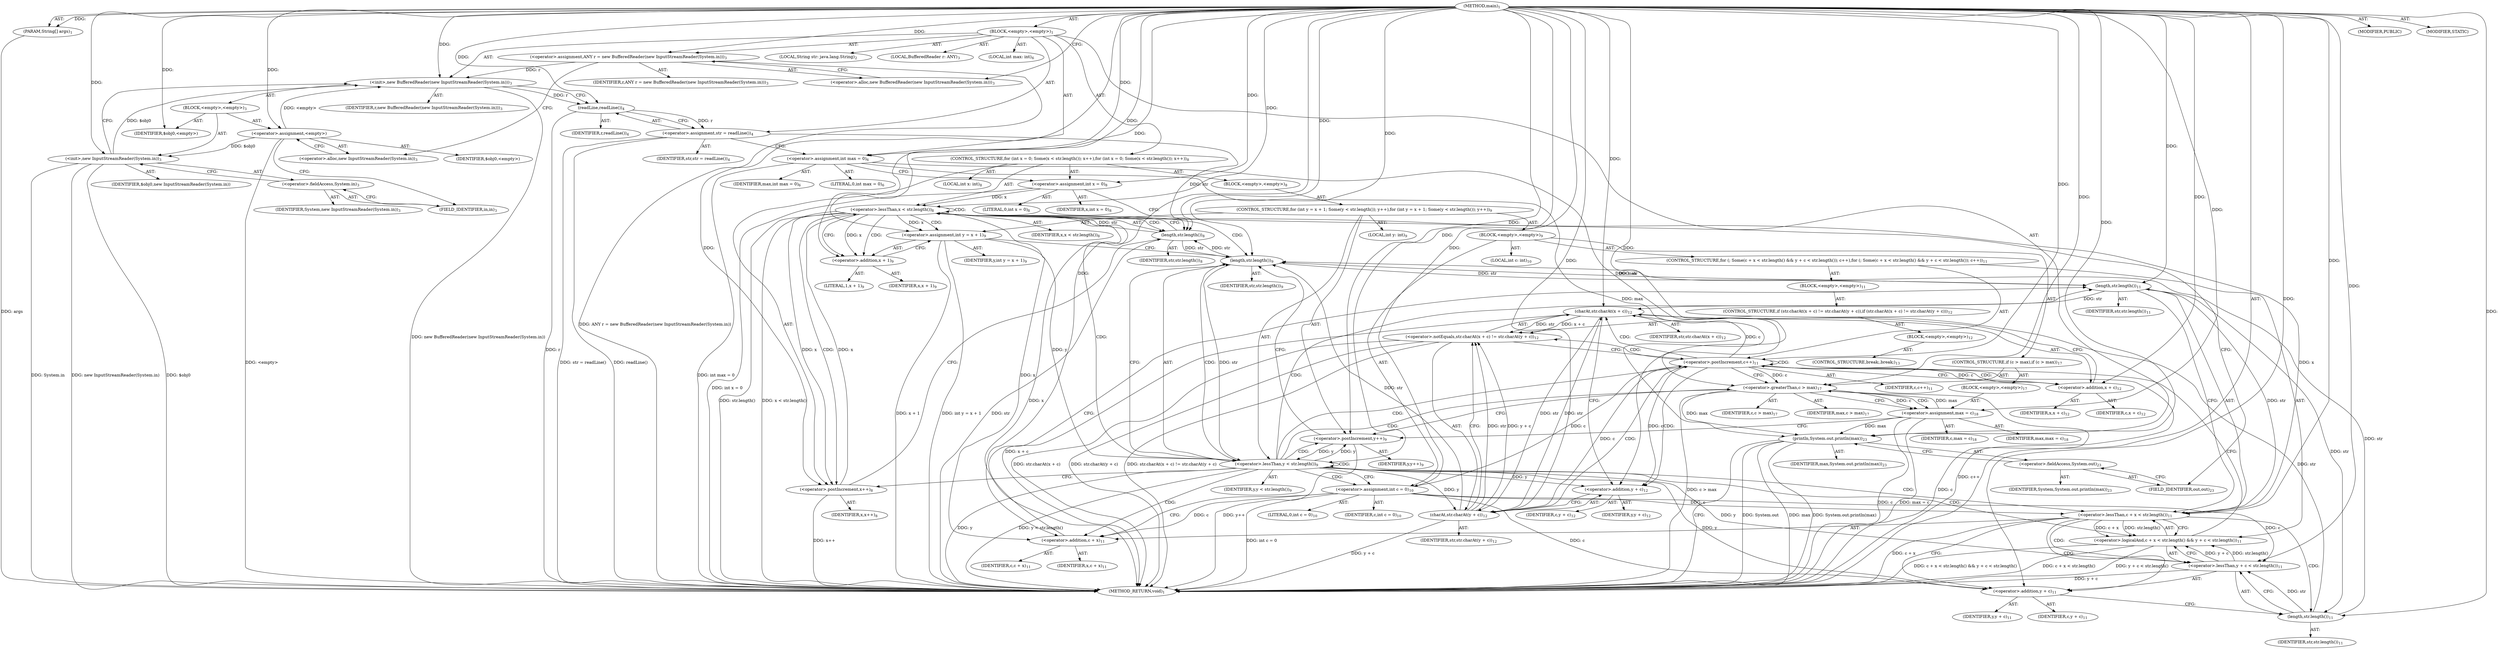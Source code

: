 digraph "main" {  
"19" [label = <(METHOD,main)<SUB>1</SUB>> ]
"20" [label = <(PARAM,String[] args)<SUB>1</SUB>> ]
"21" [label = <(BLOCK,&lt;empty&gt;,&lt;empty&gt;)<SUB>1</SUB>> ]
"22" [label = <(LOCAL,String str: java.lang.String)<SUB>2</SUB>> ]
"4" [label = <(LOCAL,BufferedReader r: ANY)<SUB>3</SUB>> ]
"23" [label = <(&lt;operator&gt;.assignment,ANY r = new BufferedReader(new InputStreamReader(System.in)))<SUB>3</SUB>> ]
"24" [label = <(IDENTIFIER,r,ANY r = new BufferedReader(new InputStreamReader(System.in)))<SUB>3</SUB>> ]
"25" [label = <(&lt;operator&gt;.alloc,new BufferedReader(new InputStreamReader(System.in)))<SUB>3</SUB>> ]
"26" [label = <(&lt;init&gt;,new BufferedReader(new InputStreamReader(System.in)))<SUB>3</SUB>> ]
"3" [label = <(IDENTIFIER,r,new BufferedReader(new InputStreamReader(System.in)))<SUB>3</SUB>> ]
"27" [label = <(BLOCK,&lt;empty&gt;,&lt;empty&gt;)<SUB>3</SUB>> ]
"28" [label = <(&lt;operator&gt;.assignment,&lt;empty&gt;)> ]
"29" [label = <(IDENTIFIER,$obj0,&lt;empty&gt;)> ]
"30" [label = <(&lt;operator&gt;.alloc,new InputStreamReader(System.in))<SUB>3</SUB>> ]
"31" [label = <(&lt;init&gt;,new InputStreamReader(System.in))<SUB>3</SUB>> ]
"32" [label = <(IDENTIFIER,$obj0,new InputStreamReader(System.in))> ]
"33" [label = <(&lt;operator&gt;.fieldAccess,System.in)<SUB>3</SUB>> ]
"34" [label = <(IDENTIFIER,System,new InputStreamReader(System.in))<SUB>3</SUB>> ]
"35" [label = <(FIELD_IDENTIFIER,in,in)<SUB>3</SUB>> ]
"36" [label = <(IDENTIFIER,$obj0,&lt;empty&gt;)> ]
"37" [label = <(&lt;operator&gt;.assignment,str = readLine())<SUB>4</SUB>> ]
"38" [label = <(IDENTIFIER,str,str = readLine())<SUB>4</SUB>> ]
"39" [label = <(readLine,readLine())<SUB>4</SUB>> ]
"40" [label = <(IDENTIFIER,r,readLine())<SUB>4</SUB>> ]
"41" [label = <(LOCAL,int max: int)<SUB>6</SUB>> ]
"42" [label = <(&lt;operator&gt;.assignment,int max = 0)<SUB>6</SUB>> ]
"43" [label = <(IDENTIFIER,max,int max = 0)<SUB>6</SUB>> ]
"44" [label = <(LITERAL,0,int max = 0)<SUB>6</SUB>> ]
"45" [label = <(CONTROL_STRUCTURE,for (int x = 0; Some(x &lt; str.length()); x++),for (int x = 0; Some(x &lt; str.length()); x++))<SUB>8</SUB>> ]
"46" [label = <(LOCAL,int x: int)<SUB>8</SUB>> ]
"47" [label = <(&lt;operator&gt;.assignment,int x = 0)<SUB>8</SUB>> ]
"48" [label = <(IDENTIFIER,x,int x = 0)<SUB>8</SUB>> ]
"49" [label = <(LITERAL,0,int x = 0)<SUB>8</SUB>> ]
"50" [label = <(&lt;operator&gt;.lessThan,x &lt; str.length())<SUB>8</SUB>> ]
"51" [label = <(IDENTIFIER,x,x &lt; str.length())<SUB>8</SUB>> ]
"52" [label = <(length,str.length())<SUB>8</SUB>> ]
"53" [label = <(IDENTIFIER,str,str.length())<SUB>8</SUB>> ]
"54" [label = <(&lt;operator&gt;.postIncrement,x++)<SUB>8</SUB>> ]
"55" [label = <(IDENTIFIER,x,x++)<SUB>8</SUB>> ]
"56" [label = <(BLOCK,&lt;empty&gt;,&lt;empty&gt;)<SUB>8</SUB>> ]
"57" [label = <(CONTROL_STRUCTURE,for (int y = x + 1; Some(y &lt; str.length()); y++),for (int y = x + 1; Some(y &lt; str.length()); y++))<SUB>9</SUB>> ]
"58" [label = <(LOCAL,int y: int)<SUB>9</SUB>> ]
"59" [label = <(&lt;operator&gt;.assignment,int y = x + 1)<SUB>9</SUB>> ]
"60" [label = <(IDENTIFIER,y,int y = x + 1)<SUB>9</SUB>> ]
"61" [label = <(&lt;operator&gt;.addition,x + 1)<SUB>9</SUB>> ]
"62" [label = <(IDENTIFIER,x,x + 1)<SUB>9</SUB>> ]
"63" [label = <(LITERAL,1,x + 1)<SUB>9</SUB>> ]
"64" [label = <(&lt;operator&gt;.lessThan,y &lt; str.length())<SUB>9</SUB>> ]
"65" [label = <(IDENTIFIER,y,y &lt; str.length())<SUB>9</SUB>> ]
"66" [label = <(length,str.length())<SUB>9</SUB>> ]
"67" [label = <(IDENTIFIER,str,str.length())<SUB>9</SUB>> ]
"68" [label = <(&lt;operator&gt;.postIncrement,y++)<SUB>9</SUB>> ]
"69" [label = <(IDENTIFIER,y,y++)<SUB>9</SUB>> ]
"70" [label = <(BLOCK,&lt;empty&gt;,&lt;empty&gt;)<SUB>9</SUB>> ]
"71" [label = <(LOCAL,int c: int)<SUB>10</SUB>> ]
"72" [label = <(&lt;operator&gt;.assignment,int c = 0)<SUB>10</SUB>> ]
"73" [label = <(IDENTIFIER,c,int c = 0)<SUB>10</SUB>> ]
"74" [label = <(LITERAL,0,int c = 0)<SUB>10</SUB>> ]
"75" [label = <(CONTROL_STRUCTURE,for (; Some(c + x &lt; str.length() &amp;&amp; y + c &lt; str.length()); c++),for (; Some(c + x &lt; str.length() &amp;&amp; y + c &lt; str.length()); c++))<SUB>11</SUB>> ]
"76" [label = <(&lt;operator&gt;.logicalAnd,c + x &lt; str.length() &amp;&amp; y + c &lt; str.length())<SUB>11</SUB>> ]
"77" [label = <(&lt;operator&gt;.lessThan,c + x &lt; str.length())<SUB>11</SUB>> ]
"78" [label = <(&lt;operator&gt;.addition,c + x)<SUB>11</SUB>> ]
"79" [label = <(IDENTIFIER,c,c + x)<SUB>11</SUB>> ]
"80" [label = <(IDENTIFIER,x,c + x)<SUB>11</SUB>> ]
"81" [label = <(length,str.length())<SUB>11</SUB>> ]
"82" [label = <(IDENTIFIER,str,str.length())<SUB>11</SUB>> ]
"83" [label = <(&lt;operator&gt;.lessThan,y + c &lt; str.length())<SUB>11</SUB>> ]
"84" [label = <(&lt;operator&gt;.addition,y + c)<SUB>11</SUB>> ]
"85" [label = <(IDENTIFIER,y,y + c)<SUB>11</SUB>> ]
"86" [label = <(IDENTIFIER,c,y + c)<SUB>11</SUB>> ]
"87" [label = <(length,str.length())<SUB>11</SUB>> ]
"88" [label = <(IDENTIFIER,str,str.length())<SUB>11</SUB>> ]
"89" [label = <(&lt;operator&gt;.postIncrement,c++)<SUB>11</SUB>> ]
"90" [label = <(IDENTIFIER,c,c++)<SUB>11</SUB>> ]
"91" [label = <(BLOCK,&lt;empty&gt;,&lt;empty&gt;)<SUB>11</SUB>> ]
"92" [label = <(CONTROL_STRUCTURE,if (str.charAt(x + c) != str.charAt(y + c)),if (str.charAt(x + c) != str.charAt(y + c)))<SUB>12</SUB>> ]
"93" [label = <(&lt;operator&gt;.notEquals,str.charAt(x + c) != str.charAt(y + c))<SUB>12</SUB>> ]
"94" [label = <(charAt,str.charAt(x + c))<SUB>12</SUB>> ]
"95" [label = <(IDENTIFIER,str,str.charAt(x + c))<SUB>12</SUB>> ]
"96" [label = <(&lt;operator&gt;.addition,x + c)<SUB>12</SUB>> ]
"97" [label = <(IDENTIFIER,x,x + c)<SUB>12</SUB>> ]
"98" [label = <(IDENTIFIER,c,x + c)<SUB>12</SUB>> ]
"99" [label = <(charAt,str.charAt(y + c))<SUB>12</SUB>> ]
"100" [label = <(IDENTIFIER,str,str.charAt(y + c))<SUB>12</SUB>> ]
"101" [label = <(&lt;operator&gt;.addition,y + c)<SUB>12</SUB>> ]
"102" [label = <(IDENTIFIER,y,y + c)<SUB>12</SUB>> ]
"103" [label = <(IDENTIFIER,c,y + c)<SUB>12</SUB>> ]
"104" [label = <(BLOCK,&lt;empty&gt;,&lt;empty&gt;)<SUB>12</SUB>> ]
"105" [label = <(CONTROL_STRUCTURE,break;,break;)<SUB>13</SUB>> ]
"106" [label = <(CONTROL_STRUCTURE,if (c &gt; max),if (c &gt; max))<SUB>17</SUB>> ]
"107" [label = <(&lt;operator&gt;.greaterThan,c &gt; max)<SUB>17</SUB>> ]
"108" [label = <(IDENTIFIER,c,c &gt; max)<SUB>17</SUB>> ]
"109" [label = <(IDENTIFIER,max,c &gt; max)<SUB>17</SUB>> ]
"110" [label = <(BLOCK,&lt;empty&gt;,&lt;empty&gt;)<SUB>17</SUB>> ]
"111" [label = <(&lt;operator&gt;.assignment,max = c)<SUB>18</SUB>> ]
"112" [label = <(IDENTIFIER,max,max = c)<SUB>18</SUB>> ]
"113" [label = <(IDENTIFIER,c,max = c)<SUB>18</SUB>> ]
"114" [label = <(println,System.out.println(max))<SUB>23</SUB>> ]
"115" [label = <(&lt;operator&gt;.fieldAccess,System.out)<SUB>23</SUB>> ]
"116" [label = <(IDENTIFIER,System,System.out.println(max))<SUB>23</SUB>> ]
"117" [label = <(FIELD_IDENTIFIER,out,out)<SUB>23</SUB>> ]
"118" [label = <(IDENTIFIER,max,System.out.println(max))<SUB>23</SUB>> ]
"119" [label = <(MODIFIER,PUBLIC)> ]
"120" [label = <(MODIFIER,STATIC)> ]
"121" [label = <(METHOD_RETURN,void)<SUB>1</SUB>> ]
  "19" -> "20"  [ label = "AST: "] 
  "19" -> "21"  [ label = "AST: "] 
  "19" -> "119"  [ label = "AST: "] 
  "19" -> "120"  [ label = "AST: "] 
  "19" -> "121"  [ label = "AST: "] 
  "21" -> "22"  [ label = "AST: "] 
  "21" -> "4"  [ label = "AST: "] 
  "21" -> "23"  [ label = "AST: "] 
  "21" -> "26"  [ label = "AST: "] 
  "21" -> "37"  [ label = "AST: "] 
  "21" -> "41"  [ label = "AST: "] 
  "21" -> "42"  [ label = "AST: "] 
  "21" -> "45"  [ label = "AST: "] 
  "21" -> "114"  [ label = "AST: "] 
  "23" -> "24"  [ label = "AST: "] 
  "23" -> "25"  [ label = "AST: "] 
  "26" -> "3"  [ label = "AST: "] 
  "26" -> "27"  [ label = "AST: "] 
  "27" -> "28"  [ label = "AST: "] 
  "27" -> "31"  [ label = "AST: "] 
  "27" -> "36"  [ label = "AST: "] 
  "28" -> "29"  [ label = "AST: "] 
  "28" -> "30"  [ label = "AST: "] 
  "31" -> "32"  [ label = "AST: "] 
  "31" -> "33"  [ label = "AST: "] 
  "33" -> "34"  [ label = "AST: "] 
  "33" -> "35"  [ label = "AST: "] 
  "37" -> "38"  [ label = "AST: "] 
  "37" -> "39"  [ label = "AST: "] 
  "39" -> "40"  [ label = "AST: "] 
  "42" -> "43"  [ label = "AST: "] 
  "42" -> "44"  [ label = "AST: "] 
  "45" -> "46"  [ label = "AST: "] 
  "45" -> "47"  [ label = "AST: "] 
  "45" -> "50"  [ label = "AST: "] 
  "45" -> "54"  [ label = "AST: "] 
  "45" -> "56"  [ label = "AST: "] 
  "47" -> "48"  [ label = "AST: "] 
  "47" -> "49"  [ label = "AST: "] 
  "50" -> "51"  [ label = "AST: "] 
  "50" -> "52"  [ label = "AST: "] 
  "52" -> "53"  [ label = "AST: "] 
  "54" -> "55"  [ label = "AST: "] 
  "56" -> "57"  [ label = "AST: "] 
  "57" -> "58"  [ label = "AST: "] 
  "57" -> "59"  [ label = "AST: "] 
  "57" -> "64"  [ label = "AST: "] 
  "57" -> "68"  [ label = "AST: "] 
  "57" -> "70"  [ label = "AST: "] 
  "59" -> "60"  [ label = "AST: "] 
  "59" -> "61"  [ label = "AST: "] 
  "61" -> "62"  [ label = "AST: "] 
  "61" -> "63"  [ label = "AST: "] 
  "64" -> "65"  [ label = "AST: "] 
  "64" -> "66"  [ label = "AST: "] 
  "66" -> "67"  [ label = "AST: "] 
  "68" -> "69"  [ label = "AST: "] 
  "70" -> "71"  [ label = "AST: "] 
  "70" -> "72"  [ label = "AST: "] 
  "70" -> "75"  [ label = "AST: "] 
  "70" -> "106"  [ label = "AST: "] 
  "72" -> "73"  [ label = "AST: "] 
  "72" -> "74"  [ label = "AST: "] 
  "75" -> "76"  [ label = "AST: "] 
  "75" -> "89"  [ label = "AST: "] 
  "75" -> "91"  [ label = "AST: "] 
  "76" -> "77"  [ label = "AST: "] 
  "76" -> "83"  [ label = "AST: "] 
  "77" -> "78"  [ label = "AST: "] 
  "77" -> "81"  [ label = "AST: "] 
  "78" -> "79"  [ label = "AST: "] 
  "78" -> "80"  [ label = "AST: "] 
  "81" -> "82"  [ label = "AST: "] 
  "83" -> "84"  [ label = "AST: "] 
  "83" -> "87"  [ label = "AST: "] 
  "84" -> "85"  [ label = "AST: "] 
  "84" -> "86"  [ label = "AST: "] 
  "87" -> "88"  [ label = "AST: "] 
  "89" -> "90"  [ label = "AST: "] 
  "91" -> "92"  [ label = "AST: "] 
  "92" -> "93"  [ label = "AST: "] 
  "92" -> "104"  [ label = "AST: "] 
  "93" -> "94"  [ label = "AST: "] 
  "93" -> "99"  [ label = "AST: "] 
  "94" -> "95"  [ label = "AST: "] 
  "94" -> "96"  [ label = "AST: "] 
  "96" -> "97"  [ label = "AST: "] 
  "96" -> "98"  [ label = "AST: "] 
  "99" -> "100"  [ label = "AST: "] 
  "99" -> "101"  [ label = "AST: "] 
  "101" -> "102"  [ label = "AST: "] 
  "101" -> "103"  [ label = "AST: "] 
  "104" -> "105"  [ label = "AST: "] 
  "106" -> "107"  [ label = "AST: "] 
  "106" -> "110"  [ label = "AST: "] 
  "107" -> "108"  [ label = "AST: "] 
  "107" -> "109"  [ label = "AST: "] 
  "110" -> "111"  [ label = "AST: "] 
  "111" -> "112"  [ label = "AST: "] 
  "111" -> "113"  [ label = "AST: "] 
  "114" -> "115"  [ label = "AST: "] 
  "114" -> "118"  [ label = "AST: "] 
  "115" -> "116"  [ label = "AST: "] 
  "115" -> "117"  [ label = "AST: "] 
  "23" -> "30"  [ label = "CFG: "] 
  "26" -> "39"  [ label = "CFG: "] 
  "37" -> "42"  [ label = "CFG: "] 
  "42" -> "47"  [ label = "CFG: "] 
  "114" -> "121"  [ label = "CFG: "] 
  "25" -> "23"  [ label = "CFG: "] 
  "39" -> "37"  [ label = "CFG: "] 
  "47" -> "52"  [ label = "CFG: "] 
  "50" -> "61"  [ label = "CFG: "] 
  "50" -> "117"  [ label = "CFG: "] 
  "54" -> "52"  [ label = "CFG: "] 
  "115" -> "114"  [ label = "CFG: "] 
  "28" -> "35"  [ label = "CFG: "] 
  "31" -> "26"  [ label = "CFG: "] 
  "52" -> "50"  [ label = "CFG: "] 
  "117" -> "115"  [ label = "CFG: "] 
  "30" -> "28"  [ label = "CFG: "] 
  "33" -> "31"  [ label = "CFG: "] 
  "59" -> "66"  [ label = "CFG: "] 
  "64" -> "72"  [ label = "CFG: "] 
  "64" -> "54"  [ label = "CFG: "] 
  "68" -> "66"  [ label = "CFG: "] 
  "35" -> "33"  [ label = "CFG: "] 
  "61" -> "59"  [ label = "CFG: "] 
  "66" -> "64"  [ label = "CFG: "] 
  "72" -> "78"  [ label = "CFG: "] 
  "76" -> "89"  [ label = "CFG: "] 
  "89" -> "96"  [ label = "CFG: "] 
  "89" -> "107"  [ label = "CFG: "] 
  "107" -> "111"  [ label = "CFG: "] 
  "107" -> "68"  [ label = "CFG: "] 
  "77" -> "76"  [ label = "CFG: "] 
  "77" -> "84"  [ label = "CFG: "] 
  "83" -> "76"  [ label = "CFG: "] 
  "111" -> "68"  [ label = "CFG: "] 
  "78" -> "81"  [ label = "CFG: "] 
  "81" -> "77"  [ label = "CFG: "] 
  "84" -> "87"  [ label = "CFG: "] 
  "87" -> "83"  [ label = "CFG: "] 
  "93" -> "89"  [ label = "CFG: "] 
  "94" -> "101"  [ label = "CFG: "] 
  "99" -> "93"  [ label = "CFG: "] 
  "96" -> "94"  [ label = "CFG: "] 
  "101" -> "99"  [ label = "CFG: "] 
  "19" -> "25"  [ label = "CFG: "] 
  "20" -> "121"  [ label = "DDG: args"] 
  "23" -> "121"  [ label = "DDG: ANY r = new BufferedReader(new InputStreamReader(System.in))"] 
  "28" -> "121"  [ label = "DDG: &lt;empty&gt;"] 
  "31" -> "121"  [ label = "DDG: $obj0"] 
  "31" -> "121"  [ label = "DDG: System.in"] 
  "31" -> "121"  [ label = "DDG: new InputStreamReader(System.in)"] 
  "26" -> "121"  [ label = "DDG: new BufferedReader(new InputStreamReader(System.in))"] 
  "39" -> "121"  [ label = "DDG: r"] 
  "37" -> "121"  [ label = "DDG: readLine()"] 
  "37" -> "121"  [ label = "DDG: str = readLine()"] 
  "42" -> "121"  [ label = "DDG: int max = 0"] 
  "47" -> "121"  [ label = "DDG: int x = 0"] 
  "50" -> "121"  [ label = "DDG: x"] 
  "52" -> "121"  [ label = "DDG: str"] 
  "50" -> "121"  [ label = "DDG: str.length()"] 
  "50" -> "121"  [ label = "DDG: x &lt; str.length()"] 
  "114" -> "121"  [ label = "DDG: System.out"] 
  "114" -> "121"  [ label = "DDG: max"] 
  "114" -> "121"  [ label = "DDG: System.out.println(max)"] 
  "59" -> "121"  [ label = "DDG: x + 1"] 
  "59" -> "121"  [ label = "DDG: int y = x + 1"] 
  "64" -> "121"  [ label = "DDG: y"] 
  "64" -> "121"  [ label = "DDG: y &lt; str.length()"] 
  "54" -> "121"  [ label = "DDG: x++"] 
  "72" -> "121"  [ label = "DDG: int c = 0"] 
  "77" -> "121"  [ label = "DDG: c + x"] 
  "76" -> "121"  [ label = "DDG: c + x &lt; str.length()"] 
  "83" -> "121"  [ label = "DDG: y + c"] 
  "76" -> "121"  [ label = "DDG: y + c &lt; str.length()"] 
  "76" -> "121"  [ label = "DDG: c + x &lt; str.length() &amp;&amp; y + c &lt; str.length()"] 
  "89" -> "121"  [ label = "DDG: c++"] 
  "107" -> "121"  [ label = "DDG: c"] 
  "107" -> "121"  [ label = "DDG: c &gt; max"] 
  "111" -> "121"  [ label = "DDG: c"] 
  "111" -> "121"  [ label = "DDG: max = c"] 
  "68" -> "121"  [ label = "DDG: y++"] 
  "94" -> "121"  [ label = "DDG: x + c"] 
  "93" -> "121"  [ label = "DDG: str.charAt(x + c)"] 
  "99" -> "121"  [ label = "DDG: y + c"] 
  "93" -> "121"  [ label = "DDG: str.charAt(y + c)"] 
  "93" -> "121"  [ label = "DDG: str.charAt(x + c) != str.charAt(y + c)"] 
  "19" -> "20"  [ label = "DDG: "] 
  "19" -> "23"  [ label = "DDG: "] 
  "39" -> "37"  [ label = "DDG: r"] 
  "19" -> "42"  [ label = "DDG: "] 
  "23" -> "26"  [ label = "DDG: r"] 
  "19" -> "26"  [ label = "DDG: "] 
  "28" -> "26"  [ label = "DDG: &lt;empty&gt;"] 
  "31" -> "26"  [ label = "DDG: $obj0"] 
  "19" -> "47"  [ label = "DDG: "] 
  "42" -> "114"  [ label = "DDG: max"] 
  "107" -> "114"  [ label = "DDG: max"] 
  "111" -> "114"  [ label = "DDG: max"] 
  "19" -> "114"  [ label = "DDG: "] 
  "19" -> "28"  [ label = "DDG: "] 
  "19" -> "36"  [ label = "DDG: "] 
  "26" -> "39"  [ label = "DDG: r"] 
  "19" -> "39"  [ label = "DDG: "] 
  "47" -> "50"  [ label = "DDG: x"] 
  "54" -> "50"  [ label = "DDG: x"] 
  "19" -> "50"  [ label = "DDG: "] 
  "52" -> "50"  [ label = "DDG: str"] 
  "19" -> "54"  [ label = "DDG: "] 
  "50" -> "54"  [ label = "DDG: x"] 
  "28" -> "31"  [ label = "DDG: $obj0"] 
  "19" -> "31"  [ label = "DDG: "] 
  "37" -> "52"  [ label = "DDG: str"] 
  "66" -> "52"  [ label = "DDG: str"] 
  "19" -> "52"  [ label = "DDG: "] 
  "50" -> "59"  [ label = "DDG: x"] 
  "19" -> "59"  [ label = "DDG: "] 
  "59" -> "64"  [ label = "DDG: y"] 
  "68" -> "64"  [ label = "DDG: y"] 
  "19" -> "64"  [ label = "DDG: "] 
  "66" -> "64"  [ label = "DDG: str"] 
  "64" -> "68"  [ label = "DDG: y"] 
  "19" -> "68"  [ label = "DDG: "] 
  "19" -> "72"  [ label = "DDG: "] 
  "50" -> "61"  [ label = "DDG: x"] 
  "19" -> "61"  [ label = "DDG: "] 
  "52" -> "66"  [ label = "DDG: str"] 
  "81" -> "66"  [ label = "DDG: str"] 
  "87" -> "66"  [ label = "DDG: str"] 
  "99" -> "66"  [ label = "DDG: str"] 
  "19" -> "66"  [ label = "DDG: "] 
  "77" -> "76"  [ label = "DDG: c + x"] 
  "77" -> "76"  [ label = "DDG: str.length()"] 
  "83" -> "76"  [ label = "DDG: y + c"] 
  "83" -> "76"  [ label = "DDG: str.length()"] 
  "19" -> "89"  [ label = "DDG: "] 
  "72" -> "89"  [ label = "DDG: c"] 
  "89" -> "107"  [ label = "DDG: c"] 
  "19" -> "107"  [ label = "DDG: "] 
  "42" -> "107"  [ label = "DDG: max"] 
  "111" -> "107"  [ label = "DDG: max"] 
  "107" -> "111"  [ label = "DDG: c"] 
  "19" -> "111"  [ label = "DDG: "] 
  "72" -> "77"  [ label = "DDG: c"] 
  "19" -> "77"  [ label = "DDG: "] 
  "50" -> "77"  [ label = "DDG: x"] 
  "81" -> "77"  [ label = "DDG: str"] 
  "64" -> "83"  [ label = "DDG: y"] 
  "19" -> "83"  [ label = "DDG: "] 
  "72" -> "83"  [ label = "DDG: c"] 
  "87" -> "83"  [ label = "DDG: str"] 
  "72" -> "78"  [ label = "DDG: c"] 
  "19" -> "78"  [ label = "DDG: "] 
  "50" -> "78"  [ label = "DDG: x"] 
  "66" -> "81"  [ label = "DDG: str"] 
  "19" -> "81"  [ label = "DDG: "] 
  "64" -> "84"  [ label = "DDG: y"] 
  "19" -> "84"  [ label = "DDG: "] 
  "72" -> "84"  [ label = "DDG: c"] 
  "81" -> "87"  [ label = "DDG: str"] 
  "19" -> "87"  [ label = "DDG: "] 
  "94" -> "93"  [ label = "DDG: str"] 
  "94" -> "93"  [ label = "DDG: x + c"] 
  "99" -> "93"  [ label = "DDG: str"] 
  "99" -> "93"  [ label = "DDG: y + c"] 
  "81" -> "94"  [ label = "DDG: str"] 
  "87" -> "94"  [ label = "DDG: str"] 
  "99" -> "94"  [ label = "DDG: str"] 
  "19" -> "94"  [ label = "DDG: "] 
  "89" -> "94"  [ label = "DDG: c"] 
  "94" -> "99"  [ label = "DDG: str"] 
  "19" -> "99"  [ label = "DDG: "] 
  "64" -> "99"  [ label = "DDG: y"] 
  "89" -> "99"  [ label = "DDG: c"] 
  "19" -> "96"  [ label = "DDG: "] 
  "89" -> "96"  [ label = "DDG: c"] 
  "64" -> "101"  [ label = "DDG: y"] 
  "19" -> "101"  [ label = "DDG: "] 
  "89" -> "101"  [ label = "DDG: c"] 
  "50" -> "64"  [ label = "CDG: "] 
  "50" -> "66"  [ label = "CDG: "] 
  "50" -> "52"  [ label = "CDG: "] 
  "50" -> "50"  [ label = "CDG: "] 
  "50" -> "59"  [ label = "CDG: "] 
  "50" -> "54"  [ label = "CDG: "] 
  "50" -> "61"  [ label = "CDG: "] 
  "64" -> "107"  [ label = "CDG: "] 
  "64" -> "68"  [ label = "CDG: "] 
  "64" -> "77"  [ label = "CDG: "] 
  "64" -> "64"  [ label = "CDG: "] 
  "64" -> "89"  [ label = "CDG: "] 
  "64" -> "66"  [ label = "CDG: "] 
  "64" -> "81"  [ label = "CDG: "] 
  "64" -> "72"  [ label = "CDG: "] 
  "64" -> "76"  [ label = "CDG: "] 
  "64" -> "78"  [ label = "CDG: "] 
  "89" -> "94"  [ label = "CDG: "] 
  "89" -> "96"  [ label = "CDG: "] 
  "89" -> "89"  [ label = "CDG: "] 
  "89" -> "99"  [ label = "CDG: "] 
  "89" -> "93"  [ label = "CDG: "] 
  "89" -> "101"  [ label = "CDG: "] 
  "107" -> "111"  [ label = "CDG: "] 
  "77" -> "84"  [ label = "CDG: "] 
  "77" -> "87"  [ label = "CDG: "] 
  "77" -> "83"  [ label = "CDG: "] 
}
